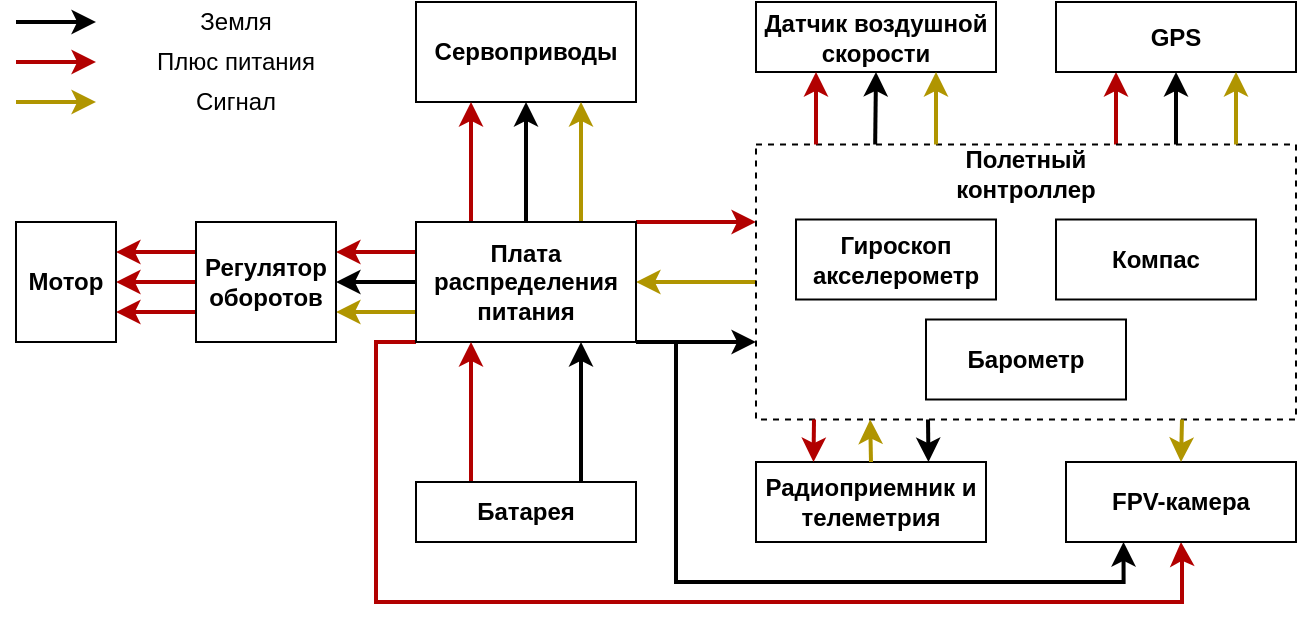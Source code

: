 <mxfile version="24.2.2" type="device">
  <diagram name="Page-1" id="YlFHqnPuB3_e51ZlvjOO">
    <mxGraphModel dx="1829" dy="575" grid="1" gridSize="10" guides="1" tooltips="1" connect="1" arrows="1" fold="1" page="1" pageScale="1" pageWidth="827" pageHeight="1169" math="0" shadow="0">
      <root>
        <mxCell id="0" />
        <mxCell id="1" parent="0" />
        <mxCell id="fnLLKgzsWymPbyKzpY0e-35" style="edgeStyle=none;rounded=0;orthogonalLoop=1;jettySize=auto;html=1;exitX=0;exitY=0.5;exitDx=0;exitDy=0;entryX=1;entryY=0.5;entryDx=0;entryDy=0;fillColor=#e3c800;strokeColor=#B09500;strokeWidth=2;" edge="1" parent="1" target="fnLLKgzsWymPbyKzpY0e-9">
          <mxGeometry relative="1" as="geometry">
            <mxPoint x="320" y="390" as="sourcePoint" />
          </mxGeometry>
        </mxCell>
        <mxCell id="fnLLKgzsWymPbyKzpY0e-40" style="edgeStyle=orthogonalEdgeStyle;rounded=0;orthogonalLoop=1;jettySize=auto;html=1;exitX=0.25;exitY=0;exitDx=0;exitDy=0;entryX=0.25;entryY=1;entryDx=0;entryDy=0;fillColor=#e51400;strokeColor=#B20000;strokeWidth=2;" edge="1" parent="1" target="fnLLKgzsWymPbyKzpY0e-39">
          <mxGeometry relative="1" as="geometry">
            <mxPoint x="500" y="321.25" as="sourcePoint" />
          </mxGeometry>
        </mxCell>
        <mxCell id="fnLLKgzsWymPbyKzpY0e-41" style="edgeStyle=orthogonalEdgeStyle;rounded=0;orthogonalLoop=1;jettySize=auto;html=1;exitX=0.5;exitY=0;exitDx=0;exitDy=0;entryX=0.5;entryY=1;entryDx=0;entryDy=0;strokeWidth=2;" edge="1" parent="1" target="fnLLKgzsWymPbyKzpY0e-39">
          <mxGeometry relative="1" as="geometry">
            <mxPoint x="530" y="321.25" as="sourcePoint" />
          </mxGeometry>
        </mxCell>
        <mxCell id="fnLLKgzsWymPbyKzpY0e-8" value="&lt;b&gt;Сервоприводы&lt;/b&gt;" style="rounded=0;whiteSpace=wrap;html=1;" vertex="1" parent="1">
          <mxGeometry x="150" y="250" width="110" height="50" as="geometry" />
        </mxCell>
        <mxCell id="fnLLKgzsWymPbyKzpY0e-30" style="edgeStyle=none;rounded=0;orthogonalLoop=1;jettySize=auto;html=1;exitX=0.25;exitY=0;exitDx=0;exitDy=0;entryX=0.25;entryY=1;entryDx=0;entryDy=0;strokeWidth=2;fillColor=#e51400;strokeColor=#B20000;" edge="1" parent="1" source="fnLLKgzsWymPbyKzpY0e-9" target="fnLLKgzsWymPbyKzpY0e-8">
          <mxGeometry relative="1" as="geometry" />
        </mxCell>
        <mxCell id="fnLLKgzsWymPbyKzpY0e-31" style="edgeStyle=none;rounded=0;orthogonalLoop=1;jettySize=auto;html=1;exitX=0.5;exitY=0;exitDx=0;exitDy=0;entryX=0.5;entryY=1;entryDx=0;entryDy=0;strokeWidth=2;" edge="1" parent="1" source="fnLLKgzsWymPbyKzpY0e-9" target="fnLLKgzsWymPbyKzpY0e-8">
          <mxGeometry relative="1" as="geometry" />
        </mxCell>
        <mxCell id="fnLLKgzsWymPbyKzpY0e-32" style="edgeStyle=none;rounded=0;orthogonalLoop=1;jettySize=auto;html=1;exitX=0.75;exitY=0;exitDx=0;exitDy=0;entryX=0.75;entryY=1;entryDx=0;entryDy=0;fillColor=#e3c800;strokeColor=#B09500;strokeWidth=2;" edge="1" parent="1" source="fnLLKgzsWymPbyKzpY0e-9" target="fnLLKgzsWymPbyKzpY0e-8">
          <mxGeometry relative="1" as="geometry" />
        </mxCell>
        <mxCell id="fnLLKgzsWymPbyKzpY0e-33" style="edgeStyle=none;rounded=0;orthogonalLoop=1;jettySize=auto;html=1;exitX=1;exitY=0;exitDx=0;exitDy=0;entryX=0;entryY=0;entryDx=0;entryDy=0;strokeWidth=2;fillColor=#e51400;strokeColor=#B20000;" edge="1" parent="1" source="fnLLKgzsWymPbyKzpY0e-9">
          <mxGeometry relative="1" as="geometry">
            <mxPoint x="320" y="360" as="targetPoint" />
          </mxGeometry>
        </mxCell>
        <mxCell id="fnLLKgzsWymPbyKzpY0e-34" style="edgeStyle=none;rounded=0;orthogonalLoop=1;jettySize=auto;html=1;exitX=1;exitY=1;exitDx=0;exitDy=0;entryX=0;entryY=1;entryDx=0;entryDy=0;strokeWidth=2;" edge="1" parent="1" source="fnLLKgzsWymPbyKzpY0e-9">
          <mxGeometry relative="1" as="geometry">
            <mxPoint x="320" y="420" as="targetPoint" />
          </mxGeometry>
        </mxCell>
        <mxCell id="fnLLKgzsWymPbyKzpY0e-36" style="edgeStyle=none;rounded=0;orthogonalLoop=1;jettySize=auto;html=1;exitX=0;exitY=0.25;exitDx=0;exitDy=0;entryX=1;entryY=0.25;entryDx=0;entryDy=0;fillColor=#e51400;strokeColor=#B20000;strokeWidth=2;" edge="1" parent="1" source="fnLLKgzsWymPbyKzpY0e-9" target="fnLLKgzsWymPbyKzpY0e-17">
          <mxGeometry relative="1" as="geometry" />
        </mxCell>
        <mxCell id="fnLLKgzsWymPbyKzpY0e-37" style="edgeStyle=none;rounded=0;orthogonalLoop=1;jettySize=auto;html=1;exitX=0;exitY=0.5;exitDx=0;exitDy=0;entryX=1;entryY=0.5;entryDx=0;entryDy=0;strokeWidth=2;" edge="1" parent="1" source="fnLLKgzsWymPbyKzpY0e-9" target="fnLLKgzsWymPbyKzpY0e-17">
          <mxGeometry relative="1" as="geometry" />
        </mxCell>
        <mxCell id="fnLLKgzsWymPbyKzpY0e-38" style="edgeStyle=none;rounded=0;orthogonalLoop=1;jettySize=auto;html=1;exitX=0;exitY=0.75;exitDx=0;exitDy=0;entryX=1;entryY=0.75;entryDx=0;entryDy=0;strokeWidth=2;fillColor=#e3c800;strokeColor=#B09500;" edge="1" parent="1" source="fnLLKgzsWymPbyKzpY0e-9" target="fnLLKgzsWymPbyKzpY0e-17">
          <mxGeometry relative="1" as="geometry" />
        </mxCell>
        <mxCell id="fnLLKgzsWymPbyKzpY0e-78" style="edgeStyle=orthogonalEdgeStyle;rounded=0;orthogonalLoop=1;jettySize=auto;html=1;exitX=0;exitY=1;exitDx=0;exitDy=0;entryX=0.5;entryY=1;entryDx=0;entryDy=0;strokeWidth=2;fillColor=#e51400;strokeColor=#B20000;" edge="1" parent="1" source="fnLLKgzsWymPbyKzpY0e-9" target="fnLLKgzsWymPbyKzpY0e-75">
          <mxGeometry relative="1" as="geometry">
            <Array as="points">
              <mxPoint x="130" y="420" />
              <mxPoint x="130" y="550" />
              <mxPoint x="533" y="550" />
              <mxPoint x="533" y="530" />
            </Array>
          </mxGeometry>
        </mxCell>
        <mxCell id="fnLLKgzsWymPbyKzpY0e-79" style="edgeStyle=orthogonalEdgeStyle;rounded=0;orthogonalLoop=1;jettySize=auto;html=1;exitX=1;exitY=1;exitDx=0;exitDy=0;entryX=0.25;entryY=1;entryDx=0;entryDy=0;strokeWidth=2;" edge="1" parent="1" source="fnLLKgzsWymPbyKzpY0e-9" target="fnLLKgzsWymPbyKzpY0e-75">
          <mxGeometry relative="1" as="geometry">
            <Array as="points">
              <mxPoint x="280" y="420" />
              <mxPoint x="280" y="540" />
              <mxPoint x="504" y="540" />
            </Array>
          </mxGeometry>
        </mxCell>
        <mxCell id="fnLLKgzsWymPbyKzpY0e-9" value="&lt;b&gt;Плата распределения&lt;/b&gt;&lt;div&gt;&lt;b&gt;питания&lt;/b&gt;&lt;/div&gt;" style="rounded=0;whiteSpace=wrap;html=1;align=center;" vertex="1" parent="1">
          <mxGeometry x="150" y="360" width="110" height="60" as="geometry" />
        </mxCell>
        <mxCell id="fnLLKgzsWymPbyKzpY0e-26" style="edgeStyle=none;rounded=0;orthogonalLoop=1;jettySize=auto;html=1;exitX=0;exitY=0.25;exitDx=0;exitDy=0;entryX=1;entryY=0.25;entryDx=0;entryDy=0;fillColor=#e51400;strokeColor=#B20000;strokeWidth=2;" edge="1" parent="1" source="fnLLKgzsWymPbyKzpY0e-17" target="fnLLKgzsWymPbyKzpY0e-24">
          <mxGeometry relative="1" as="geometry" />
        </mxCell>
        <mxCell id="fnLLKgzsWymPbyKzpY0e-27" style="edgeStyle=none;rounded=0;orthogonalLoop=1;jettySize=auto;html=1;exitX=0;exitY=0.5;exitDx=0;exitDy=0;entryX=1;entryY=0.5;entryDx=0;entryDy=0;fillColor=#e51400;strokeColor=#B20000;strokeWidth=2;" edge="1" parent="1" source="fnLLKgzsWymPbyKzpY0e-17" target="fnLLKgzsWymPbyKzpY0e-24">
          <mxGeometry relative="1" as="geometry" />
        </mxCell>
        <mxCell id="fnLLKgzsWymPbyKzpY0e-28" style="edgeStyle=none;rounded=0;orthogonalLoop=1;jettySize=auto;html=1;exitX=0;exitY=0.75;exitDx=0;exitDy=0;entryX=1;entryY=0.75;entryDx=0;entryDy=0;fillColor=#e51400;strokeColor=#B20000;strokeWidth=2;" edge="1" parent="1" source="fnLLKgzsWymPbyKzpY0e-17" target="fnLLKgzsWymPbyKzpY0e-24">
          <mxGeometry relative="1" as="geometry" />
        </mxCell>
        <mxCell id="fnLLKgzsWymPbyKzpY0e-17" value="&lt;b&gt;Регулятор оборотов&lt;/b&gt;" style="rounded=0;whiteSpace=wrap;html=1;" vertex="1" parent="1">
          <mxGeometry x="40" y="360" width="70" height="60" as="geometry" />
        </mxCell>
        <mxCell id="fnLLKgzsWymPbyKzpY0e-24" value="&lt;b&gt;Мотор&lt;/b&gt;" style="rounded=0;whiteSpace=wrap;html=1;" vertex="1" parent="1">
          <mxGeometry x="-50" y="360" width="50" height="60" as="geometry" />
        </mxCell>
        <mxCell id="fnLLKgzsWymPbyKzpY0e-39" value="&lt;b&gt;GPS&lt;/b&gt;" style="rounded=0;whiteSpace=wrap;html=1;" vertex="1" parent="1">
          <mxGeometry x="470" y="250" width="120" height="35" as="geometry" />
        </mxCell>
        <mxCell id="fnLLKgzsWymPbyKzpY0e-44" style="edgeStyle=none;rounded=0;orthogonalLoop=1;jettySize=auto;html=1;exitX=0.25;exitY=0;exitDx=0;exitDy=0;entryX=0.25;entryY=1;entryDx=0;entryDy=0;fillColor=#e51400;strokeColor=#B20000;strokeWidth=2;" edge="1" parent="1" source="fnLLKgzsWymPbyKzpY0e-43" target="fnLLKgzsWymPbyKzpY0e-9">
          <mxGeometry relative="1" as="geometry" />
        </mxCell>
        <mxCell id="fnLLKgzsWymPbyKzpY0e-45" style="edgeStyle=none;rounded=0;orthogonalLoop=1;jettySize=auto;html=1;exitX=0.75;exitY=0;exitDx=0;exitDy=0;entryX=0.75;entryY=1;entryDx=0;entryDy=0;strokeWidth=2;" edge="1" parent="1" source="fnLLKgzsWymPbyKzpY0e-43" target="fnLLKgzsWymPbyKzpY0e-9">
          <mxGeometry relative="1" as="geometry" />
        </mxCell>
        <mxCell id="fnLLKgzsWymPbyKzpY0e-43" value="&lt;b&gt;Батарея&lt;/b&gt;" style="rounded=0;whiteSpace=wrap;html=1;" vertex="1" parent="1">
          <mxGeometry x="150" y="490" width="110" height="30" as="geometry" />
        </mxCell>
        <mxCell id="fnLLKgzsWymPbyKzpY0e-47" value="" style="rounded=0;whiteSpace=wrap;html=1;dashed=1;fillColor=none;" vertex="1" parent="1">
          <mxGeometry x="320" y="321.25" width="270" height="137.5" as="geometry" />
        </mxCell>
        <mxCell id="fnLLKgzsWymPbyKzpY0e-49" value="&lt;b&gt;Полетный контроллер&lt;/b&gt;" style="text;html=1;align=center;verticalAlign=middle;whiteSpace=wrap;rounded=0;" vertex="1" parent="1">
          <mxGeometry x="410" y="321.25" width="90" height="30" as="geometry" />
        </mxCell>
        <mxCell id="fnLLKgzsWymPbyKzpY0e-51" value="&lt;b&gt;Гироскоп&lt;/b&gt;&lt;div&gt;&lt;b&gt;акселерометр&lt;/b&gt;&lt;/div&gt;" style="rounded=0;whiteSpace=wrap;html=1;" vertex="1" parent="1">
          <mxGeometry x="340" y="358.75" width="100" height="40" as="geometry" />
        </mxCell>
        <mxCell id="fnLLKgzsWymPbyKzpY0e-52" value="&lt;b&gt;Компас&lt;/b&gt;" style="rounded=0;whiteSpace=wrap;html=1;" vertex="1" parent="1">
          <mxGeometry x="470" y="358.75" width="100" height="40" as="geometry" />
        </mxCell>
        <mxCell id="fnLLKgzsWymPbyKzpY0e-53" value="&lt;b&gt;Барометр&lt;/b&gt;" style="rounded=0;whiteSpace=wrap;html=1;" vertex="1" parent="1">
          <mxGeometry x="405" y="408.75" width="100" height="40" as="geometry" />
        </mxCell>
        <mxCell id="fnLLKgzsWymPbyKzpY0e-55" value="&lt;b&gt;Датчик воздушной&lt;/b&gt;&lt;div&gt;&lt;b&gt;скорости&lt;/b&gt;&lt;/div&gt;" style="rounded=0;whiteSpace=wrap;html=1;" vertex="1" parent="1">
          <mxGeometry x="320" y="250" width="120" height="35" as="geometry" />
        </mxCell>
        <mxCell id="fnLLKgzsWymPbyKzpY0e-56" value="" style="endArrow=classic;html=1;rounded=0;entryX=0.25;entryY=1;entryDx=0;entryDy=0;fillColor=#e51400;strokeColor=#B20000;strokeWidth=2;" edge="1" parent="1" target="fnLLKgzsWymPbyKzpY0e-55">
          <mxGeometry width="50" height="50" relative="1" as="geometry">
            <mxPoint x="350" y="321.25" as="sourcePoint" />
            <mxPoint x="380" y="266.25" as="targetPoint" />
          </mxGeometry>
        </mxCell>
        <mxCell id="fnLLKgzsWymPbyKzpY0e-57" value="" style="endArrow=classic;html=1;rounded=0;entryX=0.75;entryY=1;entryDx=0;entryDy=0;fillColor=#e3c800;strokeColor=#B09500;strokeWidth=2;" edge="1" parent="1" target="fnLLKgzsWymPbyKzpY0e-55">
          <mxGeometry width="50" height="50" relative="1" as="geometry">
            <mxPoint x="410" y="321.25" as="sourcePoint" />
            <mxPoint x="410" y="246.25" as="targetPoint" />
          </mxGeometry>
        </mxCell>
        <mxCell id="fnLLKgzsWymPbyKzpY0e-58" value="" style="endArrow=classic;html=1;rounded=0;entryX=0.5;entryY=1;entryDx=0;entryDy=0;strokeWidth=2;" edge="1" parent="1" target="fnLLKgzsWymPbyKzpY0e-55">
          <mxGeometry width="50" height="50" relative="1" as="geometry">
            <mxPoint x="379.58" y="321.25" as="sourcePoint" />
            <mxPoint x="379.58" y="246.25" as="targetPoint" />
          </mxGeometry>
        </mxCell>
        <mxCell id="fnLLKgzsWymPbyKzpY0e-59" value="&lt;b&gt;Радиоприемник и&lt;/b&gt;&lt;div&gt;&lt;b&gt;телеметрия&lt;/b&gt;&lt;/div&gt;" style="rounded=0;whiteSpace=wrap;html=1;" vertex="1" parent="1">
          <mxGeometry x="320" y="480" width="115" height="40" as="geometry" />
        </mxCell>
        <mxCell id="fnLLKgzsWymPbyKzpY0e-63" value="" style="endArrow=classic;html=1;rounded=0;entryX=0.25;entryY=0;entryDx=0;entryDy=0;fillColor=#e51400;strokeColor=#B20000;strokeWidth=2;" edge="1" parent="1" target="fnLLKgzsWymPbyKzpY0e-59">
          <mxGeometry width="50" height="50" relative="1" as="geometry">
            <mxPoint x="349" y="458.75" as="sourcePoint" />
            <mxPoint x="340" y="448.75" as="targetPoint" />
          </mxGeometry>
        </mxCell>
        <mxCell id="fnLLKgzsWymPbyKzpY0e-64" value="" style="endArrow=classic;html=1;rounded=0;entryX=0.75;entryY=0;entryDx=0;entryDy=0;strokeWidth=2;" edge="1" parent="1" target="fnLLKgzsWymPbyKzpY0e-59">
          <mxGeometry width="50" height="50" relative="1" as="geometry">
            <mxPoint x="406" y="458.75" as="sourcePoint" />
            <mxPoint x="420" y="488.75" as="targetPoint" />
          </mxGeometry>
        </mxCell>
        <mxCell id="fnLLKgzsWymPbyKzpY0e-65" value="" style="endArrow=classic;html=1;rounded=0;fillColor=#e3c800;strokeColor=#B09500;strokeWidth=2;exitX=0.5;exitY=0;exitDx=0;exitDy=0;" edge="1" parent="1" source="fnLLKgzsWymPbyKzpY0e-59">
          <mxGeometry width="50" height="50" relative="1" as="geometry">
            <mxPoint x="377.08" y="498.75" as="sourcePoint" />
            <mxPoint x="377.08" y="458.75" as="targetPoint" />
          </mxGeometry>
        </mxCell>
        <mxCell id="fnLLKgzsWymPbyKzpY0e-66" style="edgeStyle=orthogonalEdgeStyle;rounded=0;orthogonalLoop=1;jettySize=auto;html=1;exitX=0.5;exitY=0;exitDx=0;exitDy=0;entryX=0.75;entryY=1;entryDx=0;entryDy=0;strokeWidth=2;fillColor=#e3c800;strokeColor=#B09500;" edge="1" parent="1" target="fnLLKgzsWymPbyKzpY0e-39">
          <mxGeometry relative="1" as="geometry">
            <mxPoint x="560" y="321.25" as="sourcePoint" />
            <mxPoint x="560" y="265" as="targetPoint" />
            <Array as="points" />
          </mxGeometry>
        </mxCell>
        <mxCell id="fnLLKgzsWymPbyKzpY0e-67" value="Плюс питания" style="text;html=1;align=center;verticalAlign=middle;whiteSpace=wrap;rounded=0;" vertex="1" parent="1">
          <mxGeometry x="10" y="270" width="100" height="20" as="geometry" />
        </mxCell>
        <mxCell id="fnLLKgzsWymPbyKzpY0e-69" value="" style="endArrow=classic;html=1;rounded=0;fillColor=#e51400;strokeColor=#B20000;strokeWidth=2;" edge="1" parent="1">
          <mxGeometry width="50" height="50" relative="1" as="geometry">
            <mxPoint x="-50" y="280" as="sourcePoint" />
            <mxPoint x="-10" y="280" as="targetPoint" />
          </mxGeometry>
        </mxCell>
        <mxCell id="fnLLKgzsWymPbyKzpY0e-71" value="" style="endArrow=classic;html=1;rounded=0;fillColor=#e3c800;strokeColor=#B09500;strokeWidth=2;" edge="1" parent="1">
          <mxGeometry width="50" height="50" relative="1" as="geometry">
            <mxPoint x="-50" y="300" as="sourcePoint" />
            <mxPoint x="-10" y="300" as="targetPoint" />
          </mxGeometry>
        </mxCell>
        <mxCell id="fnLLKgzsWymPbyKzpY0e-72" value="" style="endArrow=classic;html=1;rounded=0;strokeWidth=2;" edge="1" parent="1">
          <mxGeometry width="50" height="50" relative="1" as="geometry">
            <mxPoint x="-50" y="260" as="sourcePoint" />
            <mxPoint x="-10" y="260" as="targetPoint" />
          </mxGeometry>
        </mxCell>
        <mxCell id="fnLLKgzsWymPbyKzpY0e-73" value="Земля" style="text;html=1;align=center;verticalAlign=middle;whiteSpace=wrap;rounded=0;" vertex="1" parent="1">
          <mxGeometry x="10" y="250" width="100" height="20" as="geometry" />
        </mxCell>
        <mxCell id="fnLLKgzsWymPbyKzpY0e-74" value="Сигнал" style="text;html=1;align=center;verticalAlign=middle;whiteSpace=wrap;rounded=0;" vertex="1" parent="1">
          <mxGeometry x="10" y="290" width="100" height="20" as="geometry" />
        </mxCell>
        <mxCell id="fnLLKgzsWymPbyKzpY0e-75" value="&lt;b&gt;FPV-камера&lt;/b&gt;" style="rounded=0;whiteSpace=wrap;html=1;" vertex="1" parent="1">
          <mxGeometry x="475" y="480" width="115" height="40" as="geometry" />
        </mxCell>
        <mxCell id="fnLLKgzsWymPbyKzpY0e-76" value="" style="endArrow=classic;html=1;rounded=0;entryX=0.5;entryY=0;entryDx=0;entryDy=0;strokeWidth=2;fillColor=#e3c800;strokeColor=#B09500;" edge="1" parent="1" target="fnLLKgzsWymPbyKzpY0e-75">
          <mxGeometry width="50" height="50" relative="1" as="geometry">
            <mxPoint x="533" y="458.75" as="sourcePoint" />
            <mxPoint x="530" y="458.75" as="targetPoint" />
          </mxGeometry>
        </mxCell>
      </root>
    </mxGraphModel>
  </diagram>
</mxfile>
